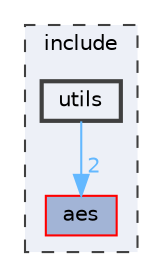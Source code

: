 digraph "utils"
{
 // LATEX_PDF_SIZE
  bgcolor="transparent";
  edge [fontname=Helvetica,fontsize=10,labelfontname=Helvetica,labelfontsize=10];
  node [fontname=Helvetica,fontsize=10,shape=box,height=0.2,width=0.4];
  compound=true
  subgraph clusterdir_d44c64559bbebec7f509842c48db8b23 {
    graph [ bgcolor="#edf0f7", pencolor="grey25", label="include", fontname=Helvetica,fontsize=10 style="filled,dashed", URL="dir_d44c64559bbebec7f509842c48db8b23.html",tooltip=""]
  dir_6593be8ea212a9ae871d336631da2c87 [label="aes", fillcolor="#a2b4d6", color="red", style="filled", URL="dir_6593be8ea212a9ae871d336631da2c87.html",tooltip=""];
  dir_821002d4f10779a80d4fb17bc32f21f1 [label="utils", fillcolor="#edf0f7", color="grey25", style="filled,bold", URL="dir_821002d4f10779a80d4fb17bc32f21f1.html",tooltip=""];
  }
  dir_821002d4f10779a80d4fb17bc32f21f1->dir_6593be8ea212a9ae871d336631da2c87 [headlabel="2", labeldistance=1.5 headhref="dir_000010_000000.html" href="dir_000010_000000.html" color="steelblue1" fontcolor="steelblue1"];
}
